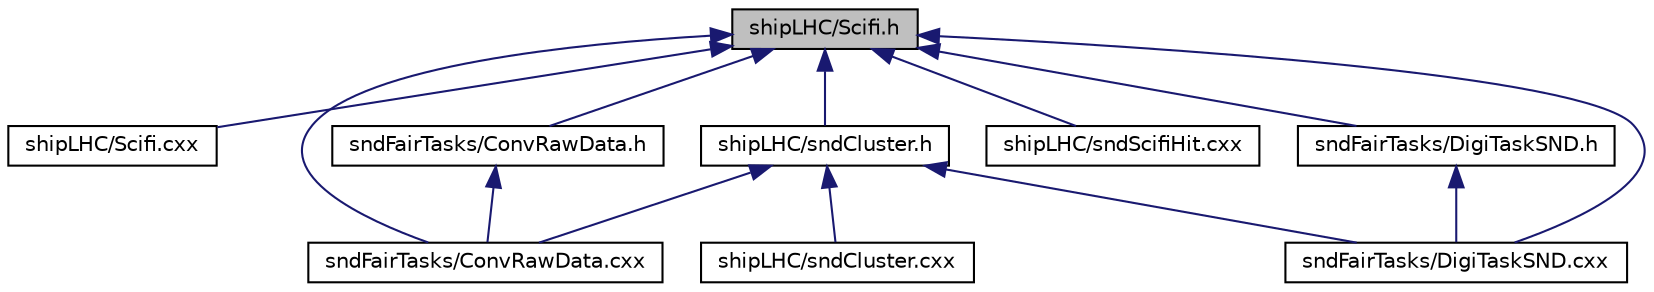 digraph "shipLHC/Scifi.h"
{
 // LATEX_PDF_SIZE
  edge [fontname="Helvetica",fontsize="10",labelfontname="Helvetica",labelfontsize="10"];
  node [fontname="Helvetica",fontsize="10",shape=record];
  Node1 [label="shipLHC/Scifi.h",height=0.2,width=0.4,color="black", fillcolor="grey75", style="filled", fontcolor="black",tooltip=" "];
  Node1 -> Node2 [dir="back",color="midnightblue",fontsize="10",style="solid",fontname="Helvetica"];
  Node2 [label="shipLHC/Scifi.cxx",height=0.2,width=0.4,color="black", fillcolor="white", style="filled",URL="$Scifi_8cxx.html",tooltip=" "];
  Node1 -> Node3 [dir="back",color="midnightblue",fontsize="10",style="solid",fontname="Helvetica"];
  Node3 [label="shipLHC/sndCluster.h",height=0.2,width=0.4,color="black", fillcolor="white", style="filled",URL="$sndCluster_8h.html",tooltip=" "];
  Node3 -> Node4 [dir="back",color="midnightblue",fontsize="10",style="solid",fontname="Helvetica"];
  Node4 [label="shipLHC/sndCluster.cxx",height=0.2,width=0.4,color="black", fillcolor="white", style="filled",URL="$sndCluster_8cxx.html",tooltip=" "];
  Node3 -> Node5 [dir="back",color="midnightblue",fontsize="10",style="solid",fontname="Helvetica"];
  Node5 [label="sndFairTasks/ConvRawData.cxx",height=0.2,width=0.4,color="black", fillcolor="white", style="filled",URL="$ConvRawData_8cxx.html",tooltip=" "];
  Node3 -> Node6 [dir="back",color="midnightblue",fontsize="10",style="solid",fontname="Helvetica"];
  Node6 [label="sndFairTasks/DigiTaskSND.cxx",height=0.2,width=0.4,color="black", fillcolor="white", style="filled",URL="$DigiTaskSND_8cxx.html",tooltip=" "];
  Node1 -> Node7 [dir="back",color="midnightblue",fontsize="10",style="solid",fontname="Helvetica"];
  Node7 [label="shipLHC/sndScifiHit.cxx",height=0.2,width=0.4,color="black", fillcolor="white", style="filled",URL="$sndScifiHit_8cxx.html",tooltip=" "];
  Node1 -> Node8 [dir="back",color="midnightblue",fontsize="10",style="solid",fontname="Helvetica"];
  Node8 [label="sndFairTasks/ConvRawData.h",height=0.2,width=0.4,color="black", fillcolor="white", style="filled",URL="$ConvRawData_8h.html",tooltip=" "];
  Node8 -> Node5 [dir="back",color="midnightblue",fontsize="10",style="solid",fontname="Helvetica"];
  Node1 -> Node5 [dir="back",color="midnightblue",fontsize="10",style="solid",fontname="Helvetica"];
  Node1 -> Node9 [dir="back",color="midnightblue",fontsize="10",style="solid",fontname="Helvetica"];
  Node9 [label="sndFairTasks/DigiTaskSND.h",height=0.2,width=0.4,color="black", fillcolor="white", style="filled",URL="$DigiTaskSND_8h.html",tooltip=" "];
  Node9 -> Node6 [dir="back",color="midnightblue",fontsize="10",style="solid",fontname="Helvetica"];
  Node1 -> Node6 [dir="back",color="midnightblue",fontsize="10",style="solid",fontname="Helvetica"];
}
